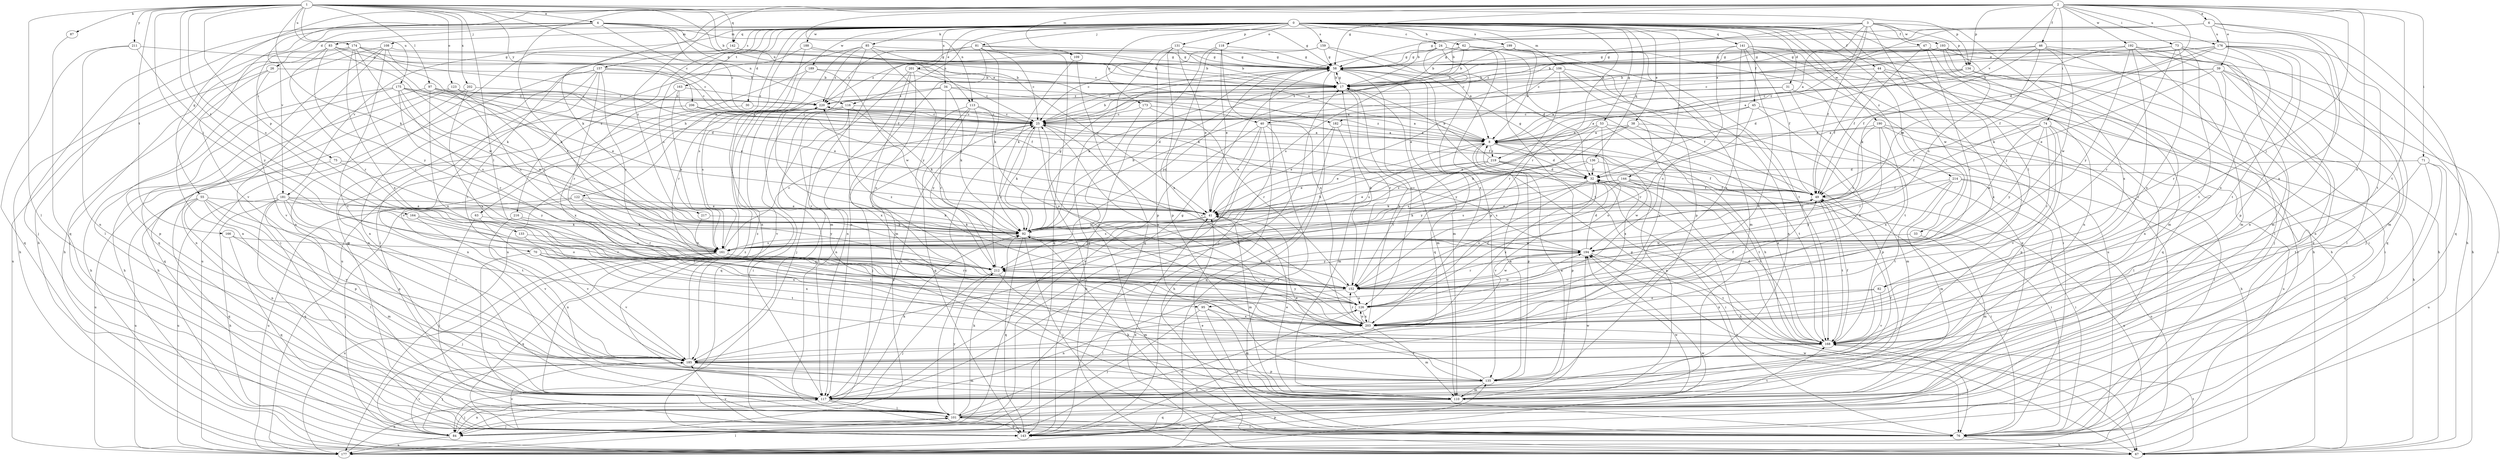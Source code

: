 strict digraph  {
0;
1;
2;
3;
4;
6;
8;
17;
24;
25;
26;
30;
31;
32;
33;
34;
38;
39;
40;
41;
44;
45;
46;
47;
49;
53;
55;
58;
62;
63;
67;
70;
71;
73;
74;
75;
76;
81;
82;
83;
84;
85;
87;
92;
95;
97;
101;
106;
108;
109;
110;
113;
116;
117;
118;
122;
123;
126;
131;
133;
134;
135;
136;
141;
142;
143;
144;
152;
157;
159;
161;
163;
164;
166;
168;
173;
174;
175;
176;
177;
181;
182;
185;
188;
189;
190;
192;
193;
194;
199;
201;
202;
203;
206;
211;
212;
214;
216;
217;
219;
220;
0 -> 24  [label=c];
0 -> 26  [label=d];
0 -> 30  [label=d];
0 -> 31  [label=d];
0 -> 33  [label=e];
0 -> 34  [label=e];
0 -> 38  [label=e];
0 -> 44  [label=f];
0 -> 45  [label=f];
0 -> 53  [label=g];
0 -> 62  [label=h];
0 -> 63  [label=h];
0 -> 67  [label=h];
0 -> 81  [label=j];
0 -> 82  [label=j];
0 -> 85  [label=k];
0 -> 95  [label=l];
0 -> 106  [label=m];
0 -> 108  [label=m];
0 -> 118  [label=o];
0 -> 122  [label=o];
0 -> 131  [label=p];
0 -> 136  [label=q];
0 -> 141  [label=q];
0 -> 142  [label=q];
0 -> 144  [label=r];
0 -> 152  [label=r];
0 -> 157  [label=s];
0 -> 159  [label=s];
0 -> 161  [label=s];
0 -> 163  [label=t];
0 -> 173  [label=u];
0 -> 181  [label=v];
0 -> 188  [label=w];
0 -> 189  [label=w];
0 -> 190  [label=w];
0 -> 199  [label=x];
0 -> 201  [label=x];
0 -> 214  [label=z];
0 -> 216  [label=z];
1 -> 4  [label=a];
1 -> 17  [label=b];
1 -> 25  [label=c];
1 -> 70  [label=i];
1 -> 87  [label=k];
1 -> 92  [label=k];
1 -> 95  [label=l];
1 -> 97  [label=l];
1 -> 101  [label=l];
1 -> 113  [label=n];
1 -> 123  [label=o];
1 -> 133  [label=p];
1 -> 134  [label=p];
1 -> 142  [label=q];
1 -> 161  [label=s];
1 -> 164  [label=t];
1 -> 166  [label=t];
1 -> 174  [label=u];
1 -> 175  [label=u];
1 -> 202  [label=x];
1 -> 206  [label=y];
1 -> 211  [label=y];
2 -> 6  [label=a];
2 -> 32  [label=d];
2 -> 39  [label=e];
2 -> 46  [label=f];
2 -> 55  [label=g];
2 -> 58  [label=g];
2 -> 71  [label=i];
2 -> 73  [label=i];
2 -> 74  [label=i];
2 -> 82  [label=j];
2 -> 92  [label=k];
2 -> 109  [label=m];
2 -> 113  [label=n];
2 -> 134  [label=p];
2 -> 161  [label=s];
2 -> 168  [label=t];
2 -> 176  [label=u];
2 -> 181  [label=v];
2 -> 182  [label=v];
2 -> 192  [label=w];
2 -> 203  [label=x];
2 -> 217  [label=z];
3 -> 8  [label=a];
3 -> 17  [label=b];
3 -> 25  [label=c];
3 -> 47  [label=f];
3 -> 49  [label=f];
3 -> 116  [label=n];
3 -> 134  [label=p];
3 -> 193  [label=w];
3 -> 194  [label=w];
3 -> 203  [label=x];
3 -> 219  [label=z];
4 -> 25  [label=c];
4 -> 40  [label=e];
4 -> 58  [label=g];
4 -> 67  [label=h];
4 -> 75  [label=i];
4 -> 83  [label=j];
4 -> 84  [label=j];
4 -> 109  [label=m];
4 -> 116  [label=n];
4 -> 182  [label=v];
4 -> 185  [label=v];
6 -> 17  [label=b];
6 -> 40  [label=e];
6 -> 58  [label=g];
6 -> 143  [label=q];
6 -> 168  [label=t];
6 -> 176  [label=u];
6 -> 203  [label=x];
8 -> 32  [label=d];
8 -> 41  [label=e];
8 -> 135  [label=p];
8 -> 161  [label=s];
8 -> 203  [label=x];
8 -> 219  [label=z];
8 -> 220  [label=z];
17 -> 58  [label=g];
17 -> 110  [label=m];
17 -> 152  [label=r];
17 -> 220  [label=z];
24 -> 58  [label=g];
24 -> 67  [label=h];
24 -> 84  [label=j];
24 -> 135  [label=p];
24 -> 161  [label=s];
24 -> 168  [label=t];
24 -> 203  [label=x];
25 -> 8  [label=a];
25 -> 17  [label=b];
25 -> 67  [label=h];
25 -> 92  [label=k];
25 -> 117  [label=n];
25 -> 203  [label=x];
26 -> 17  [label=b];
26 -> 117  [label=n];
26 -> 177  [label=u];
26 -> 185  [label=v];
30 -> 25  [label=c];
30 -> 117  [label=n];
31 -> 8  [label=a];
31 -> 76  [label=i];
31 -> 168  [label=t];
31 -> 220  [label=z];
32 -> 49  [label=f];
32 -> 58  [label=g];
32 -> 67  [label=h];
32 -> 76  [label=i];
32 -> 126  [label=o];
32 -> 161  [label=s];
32 -> 185  [label=v];
32 -> 203  [label=x];
33 -> 110  [label=m];
33 -> 194  [label=w];
34 -> 8  [label=a];
34 -> 49  [label=f];
34 -> 92  [label=k];
34 -> 152  [label=r];
34 -> 161  [label=s];
34 -> 220  [label=z];
38 -> 8  [label=a];
38 -> 41  [label=e];
38 -> 92  [label=k];
38 -> 110  [label=m];
38 -> 135  [label=p];
39 -> 17  [label=b];
39 -> 25  [label=c];
39 -> 41  [label=e];
39 -> 76  [label=i];
39 -> 101  [label=l];
39 -> 117  [label=n];
39 -> 152  [label=r];
40 -> 8  [label=a];
40 -> 41  [label=e];
40 -> 67  [label=h];
40 -> 76  [label=i];
40 -> 84  [label=j];
40 -> 117  [label=n];
41 -> 92  [label=k];
41 -> 110  [label=m];
41 -> 161  [label=s];
44 -> 17  [label=b];
44 -> 49  [label=f];
44 -> 76  [label=i];
44 -> 143  [label=q];
44 -> 203  [label=x];
45 -> 8  [label=a];
45 -> 25  [label=c];
45 -> 67  [label=h];
45 -> 152  [label=r];
45 -> 203  [label=x];
46 -> 25  [label=c];
46 -> 41  [label=e];
46 -> 49  [label=f];
46 -> 58  [label=g];
46 -> 84  [label=j];
46 -> 110  [label=m];
46 -> 194  [label=w];
47 -> 49  [label=f];
47 -> 58  [label=g];
47 -> 67  [label=h];
47 -> 117  [label=n];
47 -> 152  [label=r];
49 -> 41  [label=e];
49 -> 76  [label=i];
49 -> 92  [label=k];
49 -> 168  [label=t];
49 -> 177  [label=u];
53 -> 8  [label=a];
53 -> 67  [label=h];
53 -> 126  [label=o];
53 -> 161  [label=s];
53 -> 168  [label=t];
53 -> 212  [label=y];
55 -> 41  [label=e];
55 -> 117  [label=n];
55 -> 135  [label=p];
55 -> 143  [label=q];
55 -> 168  [label=t];
55 -> 177  [label=u];
55 -> 185  [label=v];
58 -> 17  [label=b];
58 -> 25  [label=c];
58 -> 92  [label=k];
58 -> 110  [label=m];
58 -> 126  [label=o];
58 -> 143  [label=q];
58 -> 177  [label=u];
58 -> 212  [label=y];
62 -> 17  [label=b];
62 -> 58  [label=g];
62 -> 92  [label=k];
62 -> 110  [label=m];
62 -> 135  [label=p];
62 -> 168  [label=t];
63 -> 76  [label=i];
63 -> 92  [label=k];
63 -> 185  [label=v];
67 -> 41  [label=e];
67 -> 168  [label=t];
67 -> 194  [label=w];
70 -> 101  [label=l];
70 -> 168  [label=t];
70 -> 185  [label=v];
70 -> 203  [label=x];
70 -> 212  [label=y];
71 -> 32  [label=d];
71 -> 76  [label=i];
71 -> 143  [label=q];
71 -> 168  [label=t];
71 -> 177  [label=u];
73 -> 25  [label=c];
73 -> 58  [label=g];
73 -> 84  [label=j];
73 -> 143  [label=q];
73 -> 152  [label=r];
73 -> 168  [label=t];
73 -> 203  [label=x];
74 -> 8  [label=a];
74 -> 49  [label=f];
74 -> 101  [label=l];
74 -> 135  [label=p];
74 -> 152  [label=r];
74 -> 185  [label=v];
74 -> 194  [label=w];
74 -> 212  [label=y];
75 -> 32  [label=d];
75 -> 177  [label=u];
75 -> 212  [label=y];
76 -> 41  [label=e];
76 -> 58  [label=g];
76 -> 67  [label=h];
76 -> 92  [label=k];
76 -> 185  [label=v];
81 -> 17  [label=b];
81 -> 25  [label=c];
81 -> 58  [label=g];
81 -> 92  [label=k];
81 -> 117  [label=n];
81 -> 143  [label=q];
81 -> 185  [label=v];
81 -> 220  [label=z];
82 -> 126  [label=o];
82 -> 185  [label=v];
82 -> 203  [label=x];
83 -> 49  [label=f];
83 -> 58  [label=g];
83 -> 67  [label=h];
83 -> 92  [label=k];
83 -> 152  [label=r];
83 -> 212  [label=y];
84 -> 117  [label=n];
84 -> 126  [label=o];
84 -> 177  [label=u];
84 -> 185  [label=v];
85 -> 8  [label=a];
85 -> 58  [label=g];
85 -> 110  [label=m];
85 -> 117  [label=n];
85 -> 177  [label=u];
85 -> 212  [label=y];
85 -> 220  [label=z];
87 -> 143  [label=q];
92 -> 17  [label=b];
92 -> 58  [label=g];
92 -> 76  [label=i];
92 -> 143  [label=q];
92 -> 161  [label=s];
92 -> 194  [label=w];
95 -> 76  [label=i];
95 -> 84  [label=j];
95 -> 110  [label=m];
95 -> 203  [label=x];
97 -> 41  [label=e];
97 -> 49  [label=f];
97 -> 117  [label=n];
97 -> 161  [label=s];
97 -> 203  [label=x];
97 -> 220  [label=z];
101 -> 25  [label=c];
101 -> 76  [label=i];
101 -> 84  [label=j];
101 -> 92  [label=k];
101 -> 143  [label=q];
101 -> 168  [label=t];
101 -> 194  [label=w];
101 -> 212  [label=y];
106 -> 17  [label=b];
106 -> 41  [label=e];
106 -> 117  [label=n];
106 -> 152  [label=r];
106 -> 168  [label=t];
106 -> 185  [label=v];
108 -> 58  [label=g];
108 -> 76  [label=i];
108 -> 101  [label=l];
108 -> 143  [label=q];
108 -> 161  [label=s];
108 -> 185  [label=v];
109 -> 92  [label=k];
109 -> 143  [label=q];
110 -> 8  [label=a];
110 -> 41  [label=e];
110 -> 143  [label=q];
110 -> 194  [label=w];
113 -> 25  [label=c];
113 -> 84  [label=j];
113 -> 126  [label=o];
113 -> 143  [label=q];
113 -> 177  [label=u];
113 -> 212  [label=y];
116 -> 25  [label=c];
116 -> 92  [label=k];
116 -> 101  [label=l];
116 -> 117  [label=n];
116 -> 185  [label=v];
116 -> 203  [label=x];
117 -> 8  [label=a];
117 -> 17  [label=b];
117 -> 49  [label=f];
117 -> 76  [label=i];
117 -> 84  [label=j];
117 -> 92  [label=k];
117 -> 101  [label=l];
117 -> 220  [label=z];
118 -> 41  [label=e];
118 -> 58  [label=g];
118 -> 84  [label=j];
118 -> 135  [label=p];
118 -> 203  [label=x];
122 -> 41  [label=e];
122 -> 84  [label=j];
122 -> 152  [label=r];
122 -> 177  [label=u];
122 -> 212  [label=y];
123 -> 8  [label=a];
123 -> 41  [label=e];
123 -> 67  [label=h];
123 -> 143  [label=q];
123 -> 161  [label=s];
123 -> 220  [label=z];
126 -> 25  [label=c];
126 -> 49  [label=f];
126 -> 117  [label=n];
126 -> 194  [label=w];
126 -> 203  [label=x];
126 -> 212  [label=y];
131 -> 17  [label=b];
131 -> 41  [label=e];
131 -> 58  [label=g];
131 -> 135  [label=p];
131 -> 143  [label=q];
131 -> 203  [label=x];
133 -> 161  [label=s];
133 -> 203  [label=x];
134 -> 8  [label=a];
134 -> 17  [label=b];
134 -> 32  [label=d];
134 -> 76  [label=i];
134 -> 117  [label=n];
135 -> 8  [label=a];
135 -> 41  [label=e];
135 -> 110  [label=m];
135 -> 117  [label=n];
136 -> 32  [label=d];
136 -> 49  [label=f];
136 -> 161  [label=s];
136 -> 212  [label=y];
141 -> 49  [label=f];
141 -> 58  [label=g];
141 -> 67  [label=h];
141 -> 76  [label=i];
141 -> 126  [label=o];
141 -> 177  [label=u];
141 -> 185  [label=v];
141 -> 203  [label=x];
142 -> 17  [label=b];
142 -> 58  [label=g];
142 -> 117  [label=n];
142 -> 168  [label=t];
143 -> 185  [label=v];
144 -> 41  [label=e];
144 -> 49  [label=f];
144 -> 76  [label=i];
144 -> 92  [label=k];
144 -> 161  [label=s];
144 -> 168  [label=t];
144 -> 194  [label=w];
152 -> 17  [label=b];
152 -> 49  [label=f];
152 -> 92  [label=k];
152 -> 101  [label=l];
152 -> 126  [label=o];
152 -> 194  [label=w];
152 -> 220  [label=z];
157 -> 17  [label=b];
157 -> 25  [label=c];
157 -> 101  [label=l];
157 -> 117  [label=n];
157 -> 152  [label=r];
157 -> 177  [label=u];
157 -> 185  [label=v];
157 -> 212  [label=y];
159 -> 8  [label=a];
159 -> 25  [label=c];
159 -> 32  [label=d];
159 -> 58  [label=g];
159 -> 220  [label=z];
161 -> 25  [label=c];
161 -> 84  [label=j];
161 -> 143  [label=q];
161 -> 152  [label=r];
161 -> 177  [label=u];
163 -> 41  [label=e];
163 -> 117  [label=n];
163 -> 161  [label=s];
163 -> 220  [label=z];
164 -> 92  [label=k];
164 -> 152  [label=r];
164 -> 185  [label=v];
166 -> 110  [label=m];
166 -> 143  [label=q];
166 -> 161  [label=s];
168 -> 8  [label=a];
168 -> 32  [label=d];
168 -> 49  [label=f];
168 -> 76  [label=i];
168 -> 185  [label=v];
173 -> 8  [label=a];
173 -> 25  [label=c];
173 -> 76  [label=i];
173 -> 152  [label=r];
174 -> 25  [label=c];
174 -> 58  [label=g];
174 -> 67  [label=h];
174 -> 84  [label=j];
174 -> 92  [label=k];
174 -> 152  [label=r];
174 -> 194  [label=w];
174 -> 203  [label=x];
175 -> 32  [label=d];
175 -> 41  [label=e];
175 -> 67  [label=h];
175 -> 135  [label=p];
175 -> 152  [label=r];
175 -> 161  [label=s];
175 -> 194  [label=w];
175 -> 220  [label=z];
176 -> 17  [label=b];
176 -> 49  [label=f];
176 -> 58  [label=g];
176 -> 92  [label=k];
176 -> 110  [label=m];
176 -> 117  [label=n];
176 -> 135  [label=p];
176 -> 168  [label=t];
176 -> 203  [label=x];
177 -> 101  [label=l];
177 -> 117  [label=n];
177 -> 135  [label=p];
177 -> 194  [label=w];
181 -> 41  [label=e];
181 -> 67  [label=h];
181 -> 92  [label=k];
181 -> 101  [label=l];
181 -> 126  [label=o];
181 -> 135  [label=p];
181 -> 143  [label=q];
181 -> 177  [label=u];
181 -> 185  [label=v];
182 -> 8  [label=a];
182 -> 41  [label=e];
182 -> 110  [label=m];
182 -> 143  [label=q];
185 -> 58  [label=g];
185 -> 84  [label=j];
185 -> 110  [label=m];
185 -> 135  [label=p];
185 -> 220  [label=z];
188 -> 41  [label=e];
188 -> 58  [label=g];
188 -> 143  [label=q];
188 -> 161  [label=s];
189 -> 17  [label=b];
189 -> 152  [label=r];
189 -> 177  [label=u];
189 -> 194  [label=w];
190 -> 8  [label=a];
190 -> 76  [label=i];
190 -> 152  [label=r];
190 -> 161  [label=s];
190 -> 177  [label=u];
190 -> 203  [label=x];
192 -> 58  [label=g];
192 -> 92  [label=k];
192 -> 101  [label=l];
192 -> 110  [label=m];
192 -> 143  [label=q];
192 -> 168  [label=t];
192 -> 212  [label=y];
193 -> 25  [label=c];
193 -> 58  [label=g];
193 -> 67  [label=h];
193 -> 76  [label=i];
193 -> 110  [label=m];
193 -> 161  [label=s];
193 -> 220  [label=z];
194 -> 25  [label=c];
194 -> 32  [label=d];
194 -> 152  [label=r];
194 -> 168  [label=t];
194 -> 212  [label=y];
199 -> 8  [label=a];
199 -> 17  [label=b];
199 -> 58  [label=g];
199 -> 67  [label=h];
199 -> 143  [label=q];
201 -> 17  [label=b];
201 -> 25  [label=c];
201 -> 84  [label=j];
201 -> 110  [label=m];
201 -> 117  [label=n];
201 -> 126  [label=o];
202 -> 67  [label=h];
202 -> 203  [label=x];
202 -> 220  [label=z];
203 -> 17  [label=b];
203 -> 25  [label=c];
203 -> 110  [label=m];
203 -> 126  [label=o];
203 -> 152  [label=r];
203 -> 168  [label=t];
206 -> 25  [label=c];
206 -> 32  [label=d];
206 -> 203  [label=x];
211 -> 58  [label=g];
211 -> 117  [label=n];
211 -> 143  [label=q];
211 -> 212  [label=y];
212 -> 25  [label=c];
212 -> 84  [label=j];
212 -> 110  [label=m];
212 -> 152  [label=r];
214 -> 49  [label=f];
214 -> 76  [label=i];
214 -> 110  [label=m];
214 -> 168  [label=t];
214 -> 177  [label=u];
214 -> 212  [label=y];
216 -> 92  [label=k];
216 -> 117  [label=n];
216 -> 168  [label=t];
217 -> 92  [label=k];
217 -> 212  [label=y];
219 -> 17  [label=b];
219 -> 32  [label=d];
219 -> 41  [label=e];
219 -> 92  [label=k];
219 -> 135  [label=p];
219 -> 152  [label=r];
219 -> 168  [label=t];
220 -> 25  [label=c];
220 -> 49  [label=f];
220 -> 76  [label=i];
220 -> 101  [label=l];
220 -> 126  [label=o];
220 -> 143  [label=q];
}
